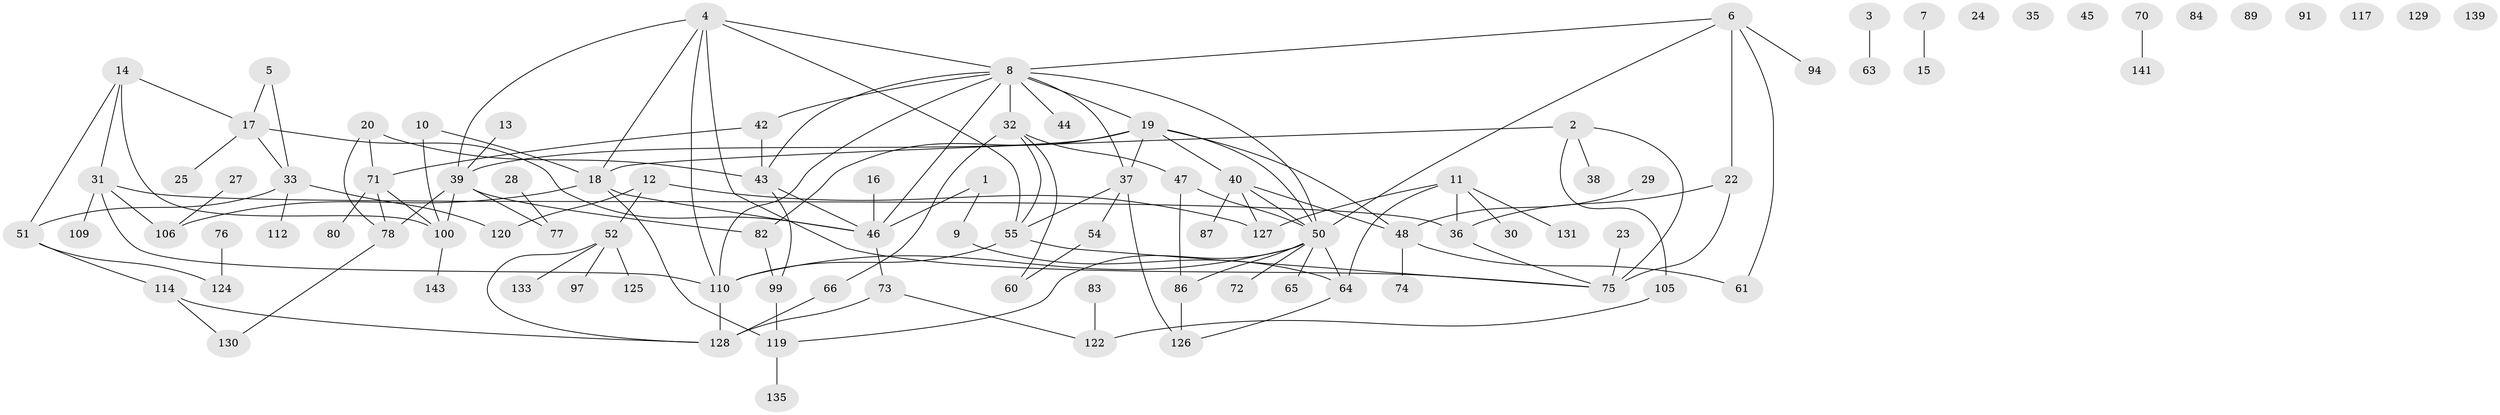 // Generated by graph-tools (version 1.1) at 2025/23/03/03/25 07:23:29]
// undirected, 99 vertices, 135 edges
graph export_dot {
graph [start="1"]
  node [color=gray90,style=filled];
  1;
  2 [super="+142"];
  3 [super="+132"];
  4 [super="+26"];
  5;
  6 [super="+41"];
  7;
  8 [super="+57"];
  9;
  10 [super="+21"];
  11 [super="+95"];
  12 [super="+140"];
  13;
  14 [super="+107"];
  15 [super="+62"];
  16 [super="+92"];
  17 [super="+34"];
  18 [super="+96"];
  19 [super="+69"];
  20 [super="+56"];
  22 [super="+58"];
  23;
  24;
  25;
  27;
  28 [super="+53"];
  29;
  30 [super="+85"];
  31 [super="+138"];
  32 [super="+49"];
  33 [super="+123"];
  35;
  36 [super="+59"];
  37 [super="+98"];
  38;
  39 [super="+67"];
  40 [super="+121"];
  42 [super="+81"];
  43 [super="+101"];
  44;
  45;
  46 [super="+115"];
  47 [super="+137"];
  48 [super="+108"];
  50 [super="+88"];
  51 [super="+111"];
  52 [super="+68"];
  54 [super="+103"];
  55 [super="+118"];
  60;
  61 [super="+93"];
  63;
  64 [super="+79"];
  65 [super="+90"];
  66;
  70;
  71 [super="+104"];
  72;
  73;
  74;
  75 [super="+102"];
  76;
  77 [super="+116"];
  78;
  80;
  82;
  83;
  84;
  86;
  87;
  89;
  91;
  94;
  97;
  99;
  100 [super="+134"];
  105;
  106;
  109;
  110 [super="+113"];
  112;
  114;
  117;
  119;
  120;
  122;
  124;
  125;
  126;
  127;
  128 [super="+136"];
  129;
  130;
  131;
  133;
  135;
  139;
  141;
  143;
  1 -- 9;
  1 -- 46;
  2 -- 18;
  2 -- 38;
  2 -- 105;
  2 -- 75;
  3 -- 63;
  4 -- 110;
  4 -- 8;
  4 -- 75;
  4 -- 18;
  4 -- 39;
  4 -- 55;
  5 -- 33;
  5 -- 17;
  6 -- 94;
  6 -- 8;
  6 -- 61;
  6 -- 22;
  6 -- 50;
  7 -- 15;
  8 -- 19;
  8 -- 43;
  8 -- 44;
  8 -- 32;
  8 -- 50;
  8 -- 37;
  8 -- 46;
  8 -- 42;
  8 -- 110;
  9 -- 64;
  10 -- 18;
  10 -- 100;
  11 -- 64;
  11 -- 127;
  11 -- 36;
  11 -- 131;
  11 -- 30;
  12 -- 120;
  12 -- 52;
  12 -- 127;
  13 -- 39;
  14 -- 31;
  14 -- 51;
  14 -- 17;
  14 -- 100;
  16 -- 46;
  17 -- 33;
  17 -- 46;
  17 -- 25;
  18 -- 46;
  18 -- 106;
  18 -- 119;
  19 -- 40;
  19 -- 48;
  19 -- 82;
  19 -- 37;
  19 -- 50;
  19 -- 39;
  20 -- 78;
  20 -- 43;
  20 -- 71;
  22 -- 75 [weight=2];
  22 -- 36;
  23 -- 75;
  27 -- 106;
  28 -- 77;
  29 -- 48;
  31 -- 106;
  31 -- 36;
  31 -- 109;
  31 -- 110;
  32 -- 47;
  32 -- 66;
  32 -- 55;
  32 -- 60;
  33 -- 112;
  33 -- 120;
  33 -- 51;
  36 -- 75;
  37 -- 126;
  37 -- 54;
  37 -- 55;
  39 -- 78;
  39 -- 82;
  39 -- 100;
  39 -- 77;
  40 -- 127;
  40 -- 48;
  40 -- 50;
  40 -- 87;
  42 -- 43;
  42 -- 71;
  43 -- 99;
  43 -- 46;
  46 -- 73;
  47 -- 86;
  47 -- 50;
  48 -- 61;
  48 -- 74;
  50 -- 65;
  50 -- 86;
  50 -- 119;
  50 -- 72;
  50 -- 64;
  50 -- 110;
  51 -- 114;
  51 -- 124;
  52 -- 97;
  52 -- 133;
  52 -- 125;
  52 -- 128;
  54 -- 60;
  55 -- 75;
  55 -- 110;
  64 -- 126;
  66 -- 128;
  70 -- 141;
  71 -- 78;
  71 -- 80;
  71 -- 100;
  73 -- 122;
  73 -- 128 [weight=2];
  76 -- 124;
  78 -- 130;
  82 -- 99;
  83 -- 122;
  86 -- 126;
  99 -- 119;
  100 -- 143;
  105 -- 122;
  110 -- 128;
  114 -- 128;
  114 -- 130;
  119 -- 135;
}
